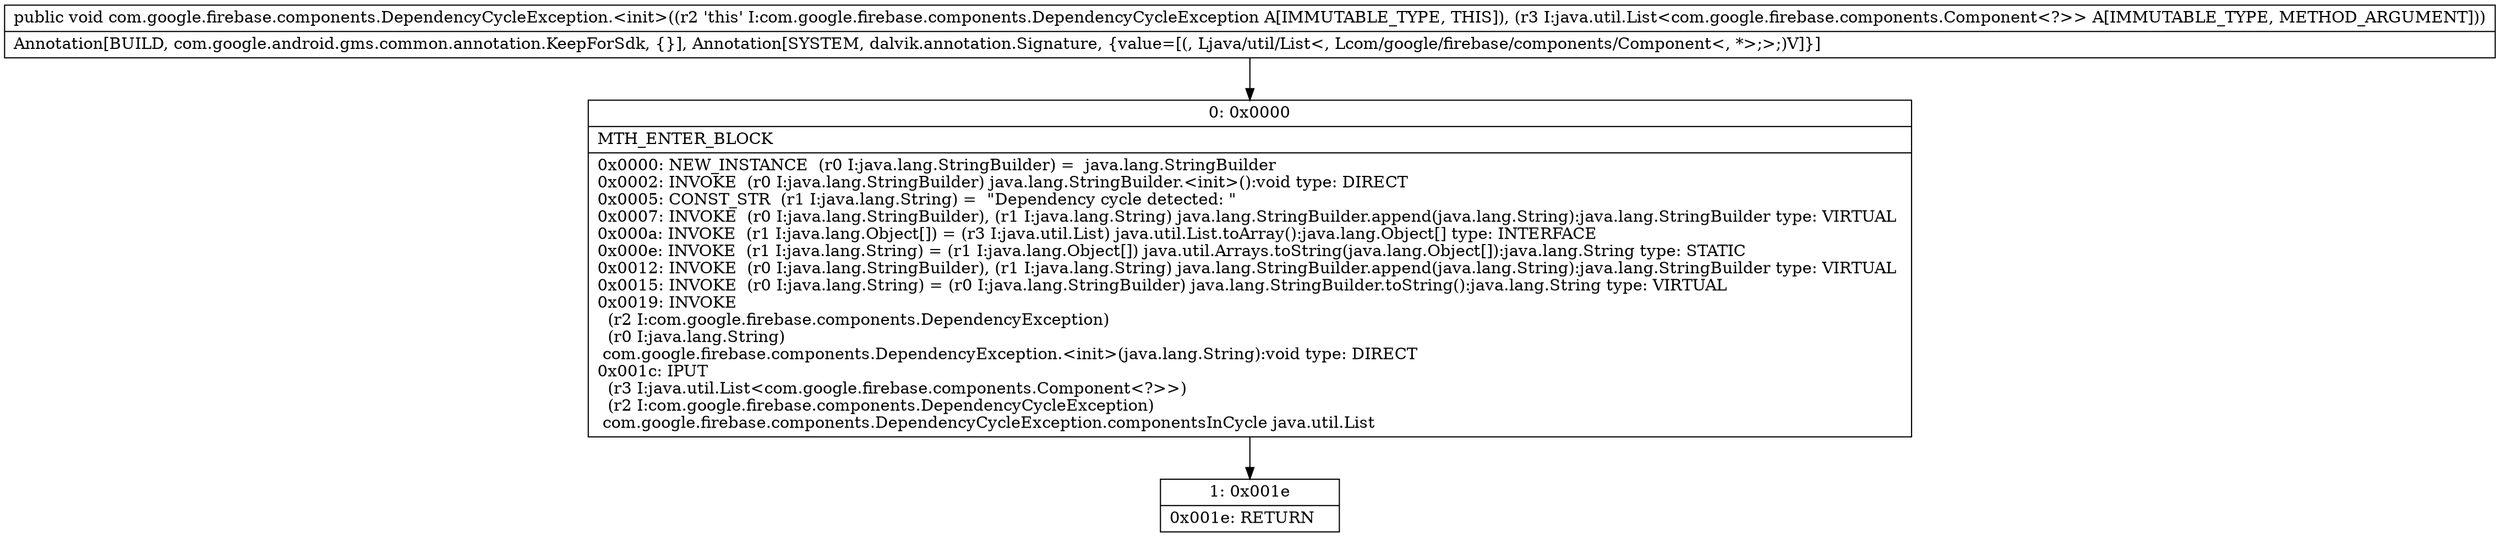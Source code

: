 digraph "CFG forcom.google.firebase.components.DependencyCycleException.\<init\>(Ljava\/util\/List;)V" {
Node_0 [shape=record,label="{0\:\ 0x0000|MTH_ENTER_BLOCK\l|0x0000: NEW_INSTANCE  (r0 I:java.lang.StringBuilder) =  java.lang.StringBuilder \l0x0002: INVOKE  (r0 I:java.lang.StringBuilder) java.lang.StringBuilder.\<init\>():void type: DIRECT \l0x0005: CONST_STR  (r1 I:java.lang.String) =  \"Dependency cycle detected: \" \l0x0007: INVOKE  (r0 I:java.lang.StringBuilder), (r1 I:java.lang.String) java.lang.StringBuilder.append(java.lang.String):java.lang.StringBuilder type: VIRTUAL \l0x000a: INVOKE  (r1 I:java.lang.Object[]) = (r3 I:java.util.List) java.util.List.toArray():java.lang.Object[] type: INTERFACE \l0x000e: INVOKE  (r1 I:java.lang.String) = (r1 I:java.lang.Object[]) java.util.Arrays.toString(java.lang.Object[]):java.lang.String type: STATIC \l0x0012: INVOKE  (r0 I:java.lang.StringBuilder), (r1 I:java.lang.String) java.lang.StringBuilder.append(java.lang.String):java.lang.StringBuilder type: VIRTUAL \l0x0015: INVOKE  (r0 I:java.lang.String) = (r0 I:java.lang.StringBuilder) java.lang.StringBuilder.toString():java.lang.String type: VIRTUAL \l0x0019: INVOKE  \l  (r2 I:com.google.firebase.components.DependencyException)\l  (r0 I:java.lang.String)\l com.google.firebase.components.DependencyException.\<init\>(java.lang.String):void type: DIRECT \l0x001c: IPUT  \l  (r3 I:java.util.List\<com.google.firebase.components.Component\<?\>\>)\l  (r2 I:com.google.firebase.components.DependencyCycleException)\l com.google.firebase.components.DependencyCycleException.componentsInCycle java.util.List \l}"];
Node_1 [shape=record,label="{1\:\ 0x001e|0x001e: RETURN   \l}"];
MethodNode[shape=record,label="{public void com.google.firebase.components.DependencyCycleException.\<init\>((r2 'this' I:com.google.firebase.components.DependencyCycleException A[IMMUTABLE_TYPE, THIS]), (r3 I:java.util.List\<com.google.firebase.components.Component\<?\>\> A[IMMUTABLE_TYPE, METHOD_ARGUMENT]))  | Annotation[BUILD, com.google.android.gms.common.annotation.KeepForSdk, \{\}], Annotation[SYSTEM, dalvik.annotation.Signature, \{value=[(, Ljava\/util\/List\<, Lcom\/google\/firebase\/components\/Component\<, *\>;\>;)V]\}]\l}"];
MethodNode -> Node_0;
Node_0 -> Node_1;
}

